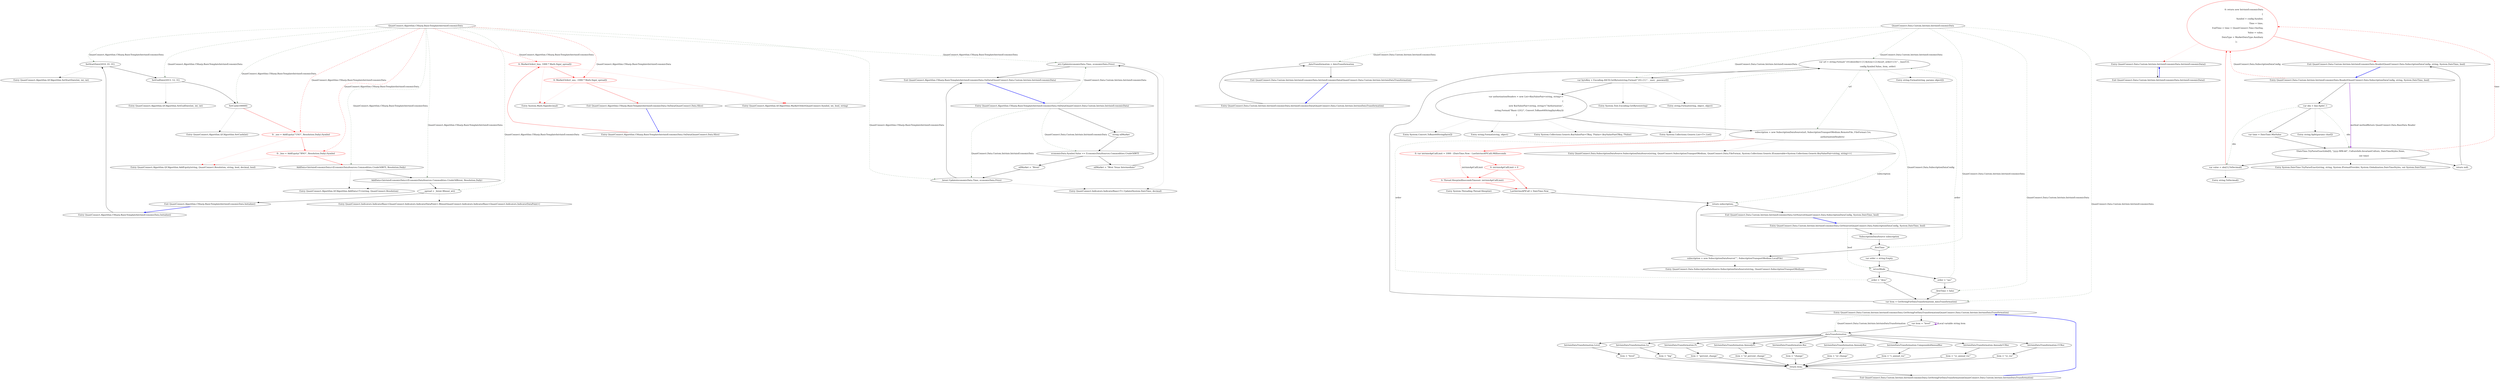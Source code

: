 digraph  {
n31 [label="QuantConnect.Algorithm.CSharp.BasicTemplateIntrinioEconomicData", span=""];
n0 [cluster="QuantConnect.Algorithm.CSharp.BasicTemplateIntrinioEconomicData.Initialize()", label="Entry QuantConnect.Algorithm.CSharp.BasicTemplateIntrinioEconomicData.Initialize()", span="43-43"];
n1 [cluster="QuantConnect.Algorithm.CSharp.BasicTemplateIntrinioEconomicData.Initialize()", label="SetStartDate(2010, 01, 01)", span="45-45"];
n2 [cluster="QuantConnect.Algorithm.CSharp.BasicTemplateIntrinioEconomicData.Initialize()", label="SetEndDate(2013, 12, 31)", span="46-46"];
n10 [cluster="QuantConnect.Algorithm.QCAlgorithm.SetStartDate(int, int, int)", label="Entry QuantConnect.Algorithm.QCAlgorithm.SetStartDate(int, int, int)", span="1093-1093"];
n3 [cluster="QuantConnect.Algorithm.CSharp.BasicTemplateIntrinioEconomicData.Initialize()", label="SetCash(100000)", span="47-47"];
n11 [cluster="QuantConnect.Algorithm.QCAlgorithm.SetEndDate(int, int, int)", label="Entry QuantConnect.Algorithm.QCAlgorithm.SetEndDate(int, int, int)", span="1118-1118"];
n4 [cluster="QuantConnect.Algorithm.CSharp.BasicTemplateIntrinioEconomicData.Initialize()", color=red, community=0, label="0: _uso = AddEquity(''USO'', Resolution.Daily).Symbol", span="53-53"];
n12 [cluster="QuantConnect.Algorithm.QCAlgorithm.SetCash(int)", label="Entry QuantConnect.Algorithm.QCAlgorithm.SetCash(int)", span="1042-1042"];
n5 [cluster="QuantConnect.Algorithm.CSharp.BasicTemplateIntrinioEconomicData.Initialize()", color=red, community=0, label="0: _bno = AddEquity(''BNO'', Resolution.Daily).Symbol", span="54-54"];
n13 [cluster="QuantConnect.Algorithm.QCAlgorithm.AddEquity(string, QuantConnect.Resolution, string, bool, decimal, bool)", label="Entry QuantConnect.Algorithm.QCAlgorithm.AddEquity(string, QuantConnect.Resolution, string, bool, decimal, bool)", span="1367-1367"];
n6 [cluster="QuantConnect.Algorithm.CSharp.BasicTemplateIntrinioEconomicData.Initialize()", label="AddData<IntrinioEconomicData>(EconomicDataSources.Commodities.CrudeOilWTI, Resolution.Daily)", span="56-56"];
n7 [cluster="QuantConnect.Algorithm.CSharp.BasicTemplateIntrinioEconomicData.Initialize()", label="AddData<IntrinioEconomicData>(EconomicDataSources.Commodities.CrudeOilBrent, Resolution.Daily)", span="57-57"];
n14 [cluster="QuantConnect.Algorithm.QCAlgorithm.AddData<T>(string, QuantConnect.Resolution)", label="Entry QuantConnect.Algorithm.QCAlgorithm.AddData<T>(string, QuantConnect.Resolution)", span="1600-1600"];
n8 [cluster="QuantConnect.Algorithm.CSharp.BasicTemplateIntrinioEconomicData.Initialize()", label="_spread = _brent.Minus(_wti)", span="58-58"];
n9 [cluster="QuantConnect.Algorithm.CSharp.BasicTemplateIntrinioEconomicData.Initialize()", label="Exit QuantConnect.Algorithm.CSharp.BasicTemplateIntrinioEconomicData.Initialize()", span="43-43"];
n15 [cluster="QuantConnect.Indicators.IndicatorBase<QuantConnect.Indicators.IndicatorDataPoint>.Minus(QuantConnect.Indicators.IndicatorBase<QuantConnect.Indicators.IndicatorDataPoint>)", label="Entry QuantConnect.Indicators.IndicatorBase<QuantConnect.Indicators.IndicatorDataPoint>.Minus(QuantConnect.Indicators.IndicatorBase<QuantConnect.Indicators.IndicatorDataPoint>)", span="170-170"];
n16 [cluster="QuantConnect.Algorithm.CSharp.BasicTemplateIntrinioEconomicData.OnData(QuantConnect.Data.Slice)", label="Entry QuantConnect.Algorithm.CSharp.BasicTemplateIntrinioEconomicData.OnData(QuantConnect.Data.Slice)", span="65-65"];
n17 [cluster="QuantConnect.Algorithm.CSharp.BasicTemplateIntrinioEconomicData.OnData(QuantConnect.Data.Slice)", color=red, community=0, label="0: MarketOrder(_bno, 1000 * Math.Sign(_spread))", span="67-67"];
n18 [cluster="QuantConnect.Algorithm.CSharp.BasicTemplateIntrinioEconomicData.OnData(QuantConnect.Data.Slice)", color=red, community=0, label="0: MarketOrder(_uso, -1000 * Math.Sign(_spread))", span="68-68"];
n20 [cluster="System.Math.Sign(decimal)", label="Entry System.Math.Sign(decimal)", span="0-0"];
n21 [cluster="QuantConnect.Algorithm.QCAlgorithm.MarketOrder(QuantConnect.Symbol, int, bool, string)", label="Entry QuantConnect.Algorithm.QCAlgorithm.MarketOrder(QuantConnect.Symbol, int, bool, string)", span="171-171"];
n19 [cluster="QuantConnect.Algorithm.CSharp.BasicTemplateIntrinioEconomicData.OnData(QuantConnect.Data.Slice)", label="Exit QuantConnect.Algorithm.CSharp.BasicTemplateIntrinioEconomicData.OnData(QuantConnect.Data.Slice)", span="65-65"];
n22 [cluster="QuantConnect.Algorithm.CSharp.BasicTemplateIntrinioEconomicData.OnData(QuantConnect.Data.Custom.Intrinio.IntrinioEconomicData)", label="Entry QuantConnect.Algorithm.CSharp.BasicTemplateIntrinioEconomicData.OnData(QuantConnect.Data.Custom.Intrinio.IntrinioEconomicData)", span="71-71"];
n23 [cluster="QuantConnect.Algorithm.CSharp.BasicTemplateIntrinioEconomicData.OnData(QuantConnect.Data.Custom.Intrinio.IntrinioEconomicData)", label="string oilMarket", span="73-73"];
n24 [cluster="QuantConnect.Algorithm.CSharp.BasicTemplateIntrinioEconomicData.OnData(QuantConnect.Data.Custom.Intrinio.IntrinioEconomicData)", label="economicData.Symbol.Value == EconomicDataSources.Commodities.CrudeOilWTI", span="74-74"];
n26 [cluster="QuantConnect.Algorithm.CSharp.BasicTemplateIntrinioEconomicData.OnData(QuantConnect.Data.Custom.Intrinio.IntrinioEconomicData)", label="_wti.Update(economicData.Time, economicData.Price)", span="77-77"];
n28 [cluster="QuantConnect.Algorithm.CSharp.BasicTemplateIntrinioEconomicData.OnData(QuantConnect.Data.Custom.Intrinio.IntrinioEconomicData)", label="_brent.Update(economicData.Time, economicData.Price)", span="82-82"];
n25 [cluster="QuantConnect.Algorithm.CSharp.BasicTemplateIntrinioEconomicData.OnData(QuantConnect.Data.Custom.Intrinio.IntrinioEconomicData)", label="oilMarket = ''West Texas Intermediate''", span="76-76"];
n27 [cluster="QuantConnect.Algorithm.CSharp.BasicTemplateIntrinioEconomicData.OnData(QuantConnect.Data.Custom.Intrinio.IntrinioEconomicData)", label="oilMarket = ''Brent''", span="81-81"];
n29 [cluster="QuantConnect.Algorithm.CSharp.BasicTemplateIntrinioEconomicData.OnData(QuantConnect.Data.Custom.Intrinio.IntrinioEconomicData)", label="Exit QuantConnect.Algorithm.CSharp.BasicTemplateIntrinioEconomicData.OnData(QuantConnect.Data.Custom.Intrinio.IntrinioEconomicData)", span="71-71"];
n30 [cluster="QuantConnect.Indicators.IndicatorBase<T>.Update(System.DateTime, decimal)", label="Entry QuantConnect.Indicators.IndicatorBase<T>.Update(System.DateTime, decimal)", span="106-106"];
m0_26 [cluster="string.Format(string, params object[])", file="IntrinioEconomicData.cs", label="Entry string.Format(string, params object[])", span="0-0"];
m0_28 [cluster="System.Text.Encoding.GetBytes(string)", file="IntrinioEconomicData.cs", label="Entry System.Text.Encoding.GetBytes(string)", span="0-0"];
m0_31 [cluster="System.Convert.ToBase64String(byte[])", file="IntrinioEconomicData.cs", label="Entry System.Convert.ToBase64String(byte[])", span="0-0"];
m0_35 [cluster="QuantConnect.Data.SubscriptionDataSource.SubscriptionDataSource(string, QuantConnect.SubscriptionTransportMedium)", file="IntrinioEconomicData.cs", label="Entry QuantConnect.Data.SubscriptionDataSource.SubscriptionDataSource(string, QuantConnect.SubscriptionTransportMedium)", span="51-51"];
m0_25 [cluster="QuantConnect.Data.Custom.Intrinio.IntrinioEconomicData.GetStringForDataTransformation(QuantConnect.Data.Custom.Intrinio.IntrinioDataTransformation)", file="IntrinioEconomicData.cs", label="Entry QuantConnect.Data.Custom.Intrinio.IntrinioEconomicData.GetStringForDataTransformation(QuantConnect.Data.Custom.Intrinio.IntrinioDataTransformation)", span="195-195"];
m0_47 [cluster="QuantConnect.Data.Custom.Intrinio.IntrinioEconomicData.GetStringForDataTransformation(QuantConnect.Data.Custom.Intrinio.IntrinioDataTransformation)", file="IntrinioEconomicData.cs", label="var item = ''level''", span="197-197"];
m0_48 [cluster="QuantConnect.Data.Custom.Intrinio.IntrinioEconomicData.GetStringForDataTransformation(QuantConnect.Data.Custom.Intrinio.IntrinioDataTransformation)", file="IntrinioEconomicData.cs", label=dataTransformation, span="198-198"];
m0_49 [cluster="QuantConnect.Data.Custom.Intrinio.IntrinioEconomicData.GetStringForDataTransformation(QuantConnect.Data.Custom.Intrinio.IntrinioDataTransformation)", file="IntrinioEconomicData.cs", label="IntrinioDataTransformation.Roc", span="200-200"];
m0_51 [cluster="QuantConnect.Data.Custom.Intrinio.IntrinioEconomicData.GetStringForDataTransformation(QuantConnect.Data.Custom.Intrinio.IntrinioDataTransformation)", file="IntrinioEconomicData.cs", label="IntrinioDataTransformation.AnnualyRoc", span="203-203"];
m0_53 [cluster="QuantConnect.Data.Custom.Intrinio.IntrinioEconomicData.GetStringForDataTransformation(QuantConnect.Data.Custom.Intrinio.IntrinioDataTransformation)", file="IntrinioEconomicData.cs", label="IntrinioDataTransformation.CompoundedAnnualRoc", span="206-206"];
m0_55 [cluster="QuantConnect.Data.Custom.Intrinio.IntrinioEconomicData.GetStringForDataTransformation(QuantConnect.Data.Custom.Intrinio.IntrinioDataTransformation)", file="IntrinioEconomicData.cs", label="IntrinioDataTransformation.AnnualyCCRoc", span="209-209"];
m0_57 [cluster="QuantConnect.Data.Custom.Intrinio.IntrinioEconomicData.GetStringForDataTransformation(QuantConnect.Data.Custom.Intrinio.IntrinioDataTransformation)", file="IntrinioEconomicData.cs", label="IntrinioDataTransformation.CCRoc", span="212-212"];
m0_59 [cluster="QuantConnect.Data.Custom.Intrinio.IntrinioEconomicData.GetStringForDataTransformation(QuantConnect.Data.Custom.Intrinio.IntrinioDataTransformation)", file="IntrinioEconomicData.cs", label="IntrinioDataTransformation.Level", span="215-215"];
m0_61 [cluster="QuantConnect.Data.Custom.Intrinio.IntrinioEconomicData.GetStringForDataTransformation(QuantConnect.Data.Custom.Intrinio.IntrinioDataTransformation)", file="IntrinioEconomicData.cs", label="IntrinioDataTransformation.Ln", span="218-218"];
m0_63 [cluster="QuantConnect.Data.Custom.Intrinio.IntrinioEconomicData.GetStringForDataTransformation(QuantConnect.Data.Custom.Intrinio.IntrinioDataTransformation)", file="IntrinioEconomicData.cs", label="IntrinioDataTransformation.Pc", span="221-221"];
m0_65 [cluster="QuantConnect.Data.Custom.Intrinio.IntrinioEconomicData.GetStringForDataTransformation(QuantConnect.Data.Custom.Intrinio.IntrinioDataTransformation)", file="IntrinioEconomicData.cs", label="IntrinioDataTransformation.AnnualyPc", span="224-224"];
m0_50 [cluster="QuantConnect.Data.Custom.Intrinio.IntrinioEconomicData.GetStringForDataTransformation(QuantConnect.Data.Custom.Intrinio.IntrinioDataTransformation)", file="IntrinioEconomicData.cs", label="item = ''change''", span="201-201"];
m0_52 [cluster="QuantConnect.Data.Custom.Intrinio.IntrinioEconomicData.GetStringForDataTransformation(QuantConnect.Data.Custom.Intrinio.IntrinioDataTransformation)", file="IntrinioEconomicData.cs", label="item = ''yr_change''", span="204-204"];
m0_54 [cluster="QuantConnect.Data.Custom.Intrinio.IntrinioEconomicData.GetStringForDataTransformation(QuantConnect.Data.Custom.Intrinio.IntrinioDataTransformation)", file="IntrinioEconomicData.cs", label="item = ''c_annual_roc''", span="207-207"];
m0_56 [cluster="QuantConnect.Data.Custom.Intrinio.IntrinioEconomicData.GetStringForDataTransformation(QuantConnect.Data.Custom.Intrinio.IntrinioDataTransformation)", file="IntrinioEconomicData.cs", label="item = ''cc_annual_roc''", span="210-210"];
m0_58 [cluster="QuantConnect.Data.Custom.Intrinio.IntrinioEconomicData.GetStringForDataTransformation(QuantConnect.Data.Custom.Intrinio.IntrinioDataTransformation)", file="IntrinioEconomicData.cs", label="item = ''cc_roc''", span="213-213"];
m0_60 [cluster="QuantConnect.Data.Custom.Intrinio.IntrinioEconomicData.GetStringForDataTransformation(QuantConnect.Data.Custom.Intrinio.IntrinioDataTransformation)", file="IntrinioEconomicData.cs", label="item = ''level''", span="216-216"];
m0_62 [cluster="QuantConnect.Data.Custom.Intrinio.IntrinioEconomicData.GetStringForDataTransformation(QuantConnect.Data.Custom.Intrinio.IntrinioDataTransformation)", file="IntrinioEconomicData.cs", label="item = ''log''", span="219-219"];
m0_64 [cluster="QuantConnect.Data.Custom.Intrinio.IntrinioEconomicData.GetStringForDataTransformation(QuantConnect.Data.Custom.Intrinio.IntrinioDataTransformation)", file="IntrinioEconomicData.cs", label="item = ''percent_change''", span="222-222"];
m0_66 [cluster="QuantConnect.Data.Custom.Intrinio.IntrinioEconomicData.GetStringForDataTransformation(QuantConnect.Data.Custom.Intrinio.IntrinioDataTransformation)", file="IntrinioEconomicData.cs", label="item = ''yr_percent_change''", span="225-225"];
m0_67 [cluster="QuantConnect.Data.Custom.Intrinio.IntrinioEconomicData.GetStringForDataTransformation(QuantConnect.Data.Custom.Intrinio.IntrinioDataTransformation)", file="IntrinioEconomicData.cs", label="return item;", span="228-228"];
m0_68 [cluster="QuantConnect.Data.Custom.Intrinio.IntrinioEconomicData.GetStringForDataTransformation(QuantConnect.Data.Custom.Intrinio.IntrinioDataTransformation)", file="IntrinioEconomicData.cs", label="Exit QuantConnect.Data.Custom.Intrinio.IntrinioEconomicData.GetStringForDataTransformation(QuantConnect.Data.Custom.Intrinio.IntrinioDataTransformation)", span="195-195"];
m0_32 [cluster="string.Format(string, object)", file="IntrinioEconomicData.cs", label="Entry string.Format(string, object)", span="0-0"];
m0_2 [cluster="QuantConnect.Data.Custom.Intrinio.IntrinioEconomicData.IntrinioEconomicData(QuantConnect.Data.Custom.Intrinio.IntrinioDataTransformation)", file="IntrinioEconomicData.cs", label="Entry QuantConnect.Data.Custom.Intrinio.IntrinioEconomicData.IntrinioEconomicData(QuantConnect.Data.Custom.Intrinio.IntrinioDataTransformation)", span="102-102"];
m0_3 [cluster="QuantConnect.Data.Custom.Intrinio.IntrinioEconomicData.IntrinioEconomicData(QuantConnect.Data.Custom.Intrinio.IntrinioDataTransformation)", file="IntrinioEconomicData.cs", label="_dataTransformation = dataTransformation", span="104-104"];
m0_4 [cluster="QuantConnect.Data.Custom.Intrinio.IntrinioEconomicData.IntrinioEconomicData(QuantConnect.Data.Custom.Intrinio.IntrinioDataTransformation)", file="IntrinioEconomicData.cs", label="Exit QuantConnect.Data.Custom.Intrinio.IntrinioEconomicData.IntrinioEconomicData(QuantConnect.Data.Custom.Intrinio.IntrinioDataTransformation)", span="102-102"];
m0_27 [cluster="string.Format(string, object, object)", file="IntrinioEconomicData.cs", label="Entry string.Format(string, object, object)", span="0-0"];
m0_0 [cluster="QuantConnect.Data.Custom.Intrinio.IntrinioEconomicData.IntrinioEconomicData()", file="IntrinioEconomicData.cs", label="Entry QuantConnect.Data.Custom.Intrinio.IntrinioEconomicData.IntrinioEconomicData()", span="94-94"];
m0_1 [cluster="QuantConnect.Data.Custom.Intrinio.IntrinioEconomicData.IntrinioEconomicData()", file="IntrinioEconomicData.cs", label="Exit QuantConnect.Data.Custom.Intrinio.IntrinioEconomicData.IntrinioEconomicData()", span="94-94"];
m0_30 [cluster="System.Collections.Generic.KeyValuePair<TKey, TValue>.KeyValuePair(TKey, TValue)", file="IntrinioEconomicData.cs", label="Entry System.Collections.Generic.KeyValuePair<TKey, TValue>.KeyValuePair(TKey, TValue)", span="0-0"];
m0_34 [cluster="System.Threading.Thread.Sleep(int)", file="IntrinioEconomicData.cs", label="Entry System.Threading.Thread.Sleep(int)", span="0-0"];
m0_29 [cluster="System.Collections.Generic.List<T>.List()", file="IntrinioEconomicData.cs", label="Entry System.Collections.Generic.List<T>.List()", span="0-0"];
m0_33 [cluster="QuantConnect.Data.SubscriptionDataSource.SubscriptionDataSource(string, QuantConnect.SubscriptionTransportMedium, QuantConnect.Data.FileFormat, System.Collections.Generic.IEnumerable<System.Collections.Generic.KeyValuePair<string, string>>)", file="IntrinioEconomicData.cs", label="Entry QuantConnect.Data.SubscriptionDataSource.SubscriptionDataSource(string, QuantConnect.SubscriptionTransportMedium, QuantConnect.Data.FileFormat, System.Collections.Generic.IEnumerable<System.Collections.Generic.KeyValuePair<string, string>>)", span="75-75"];
m0_44 [cluster="string.Split(params char[])", file="IntrinioEconomicData.cs", label="Entry string.Split(params char[])", span="0-0"];
m0_36 [cluster="QuantConnect.Data.Custom.Intrinio.IntrinioEconomicData.Reader(QuantConnect.Data.SubscriptionDataConfig, string, System.DateTime, bool)", file="IntrinioEconomicData.cs", label="Entry QuantConnect.Data.Custom.Intrinio.IntrinioEconomicData.Reader(QuantConnect.Data.SubscriptionDataConfig, string, System.DateTime, bool)", span="178-178"];
m0_37 [cluster="QuantConnect.Data.Custom.Intrinio.IntrinioEconomicData.Reader(QuantConnect.Data.SubscriptionDataConfig, string, System.DateTime, bool)", file="IntrinioEconomicData.cs", label="var obs = line.Split(',')", span="180-180"];
m0_42 [cluster="QuantConnect.Data.Custom.Intrinio.IntrinioEconomicData.Reader(QuantConnect.Data.SubscriptionDataConfig, string, System.DateTime, bool)", color=red, community=0, file="IntrinioEconomicData.cs", label="0: return new IntrinioEconomicData\r\n            {\r\n                Symbol = config.Symbol,\r\n                Time = time,\r\n                EndTime = time + QuantConnect.Time.OneDay,\r\n                Value = value,\r\n                DataType = MarketDataType.Auxiliary\r\n            };", span="185-192"];
m0_38 [cluster="QuantConnect.Data.Custom.Intrinio.IntrinioEconomicData.Reader(QuantConnect.Data.SubscriptionDataConfig, string, System.DateTime, bool)", file="IntrinioEconomicData.cs", label="var time = DateTime.MinValue", span="181-181"];
m0_39 [cluster="QuantConnect.Data.Custom.Intrinio.IntrinioEconomicData.Reader(QuantConnect.Data.SubscriptionDataConfig, string, System.DateTime, bool)", file="IntrinioEconomicData.cs", label="!DateTime.TryParseExact(obs[0], ''yyyy-MM-dd'', CultureInfo.InvariantCulture, DateTimeStyles.None,\r\n                                        out time)", span="182-183"];
m0_41 [cluster="QuantConnect.Data.Custom.Intrinio.IntrinioEconomicData.Reader(QuantConnect.Data.SubscriptionDataConfig, string, System.DateTime, bool)", file="IntrinioEconomicData.cs", label="var value = obs[1].ToDecimal()", span="184-184"];
m0_40 [cluster="QuantConnect.Data.Custom.Intrinio.IntrinioEconomicData.Reader(QuantConnect.Data.SubscriptionDataConfig, string, System.DateTime, bool)", file="IntrinioEconomicData.cs", label="return null;", span="183-183"];
m0_43 [cluster="QuantConnect.Data.Custom.Intrinio.IntrinioEconomicData.Reader(QuantConnect.Data.SubscriptionDataConfig, string, System.DateTime, bool)", file="IntrinioEconomicData.cs", label="Exit QuantConnect.Data.Custom.Intrinio.IntrinioEconomicData.Reader(QuantConnect.Data.SubscriptionDataConfig, string, System.DateTime, bool)", span="178-178"];
m0_5 [cluster="QuantConnect.Data.Custom.Intrinio.IntrinioEconomicData.GetSource(QuantConnect.Data.SubscriptionDataConfig, System.DateTime, bool)", file="IntrinioEconomicData.cs", label="Entry QuantConnect.Data.Custom.Intrinio.IntrinioEconomicData.GetSource(QuantConnect.Data.SubscriptionDataConfig, System.DateTime, bool)", span="122-122"];
m0_6 [cluster="QuantConnect.Data.Custom.Intrinio.IntrinioEconomicData.GetSource(QuantConnect.Data.SubscriptionDataConfig, System.DateTime, bool)", file="IntrinioEconomicData.cs", label="SubscriptionDataSource subscription", span="124-124"];
m0_9 [cluster="QuantConnect.Data.Custom.Intrinio.IntrinioEconomicData.GetSource(QuantConnect.Data.SubscriptionDataConfig, System.DateTime, bool)", file="IntrinioEconomicData.cs", label=isLiveMode, span="129-129"];
m0_14 [cluster="QuantConnect.Data.Custom.Intrinio.IntrinioEconomicData.GetSource(QuantConnect.Data.SubscriptionDataConfig, System.DateTime, bool)", file="IntrinioEconomicData.cs", label="var url = string.Format(''{0}identifier={1}&item={2}&sort_order={3}'', _baseUrl,\r\n                                        config.Symbol.Value, item, order)", span="143-144"];
m0_7 [cluster="QuantConnect.Data.Custom.Intrinio.IntrinioEconomicData.GetSource(QuantConnect.Data.SubscriptionDataConfig, System.DateTime, bool)", file="IntrinioEconomicData.cs", label=_firstTime, span="126-126"];
m0_8 [cluster="QuantConnect.Data.Custom.Intrinio.IntrinioEconomicData.GetSource(QuantConnect.Data.SubscriptionDataConfig, System.DateTime, bool)", file="IntrinioEconomicData.cs", label="var order = string.Empty", span="128-128"];
m0_22 [cluster="QuantConnect.Data.Custom.Intrinio.IntrinioEconomicData.GetSource(QuantConnect.Data.SubscriptionDataConfig, System.DateTime, bool)", file="IntrinioEconomicData.cs", label="subscription = new SubscriptionDataSource('''', SubscriptionTransportMedium.LocalFile)", span="161-161"];
m0_10 [cluster="QuantConnect.Data.Custom.Intrinio.IntrinioEconomicData.GetSource(QuantConnect.Data.SubscriptionDataConfig, System.DateTime, bool)", file="IntrinioEconomicData.cs", label="order = ''desc''", span="132-132"];
m0_11 [cluster="QuantConnect.Data.Custom.Intrinio.IntrinioEconomicData.GetSource(QuantConnect.Data.SubscriptionDataConfig, System.DateTime, bool)", file="IntrinioEconomicData.cs", label="order = ''asc''", span="137-137"];
m0_12 [cluster="QuantConnect.Data.Custom.Intrinio.IntrinioEconomicData.GetSource(QuantConnect.Data.SubscriptionDataConfig, System.DateTime, bool)", file="IntrinioEconomicData.cs", label="_firstTime = false", span="139-139"];
m0_13 [cluster="QuantConnect.Data.Custom.Intrinio.IntrinioEconomicData.GetSource(QuantConnect.Data.SubscriptionDataConfig, System.DateTime, bool)", file="IntrinioEconomicData.cs", label="var item = GetStringForDataTransformation(_dataTransformation)", span="142-142"];
m0_15 [cluster="QuantConnect.Data.Custom.Intrinio.IntrinioEconomicData.GetSource(QuantConnect.Data.SubscriptionDataConfig, System.DateTime, bool)", file="IntrinioEconomicData.cs", label="var byteKey = Encoding.ASCII.GetBytes(string.Format(''{0}:{1}'', _user, _password))", span="145-145"];
m0_17 [cluster="QuantConnect.Data.Custom.Intrinio.IntrinioEconomicData.GetSource(QuantConnect.Data.SubscriptionDataConfig, System.DateTime, bool)", file="IntrinioEconomicData.cs", label="subscription = new SubscriptionDataSource(url, SubscriptionTransportMedium.RemoteFile, FileFormat.Csv,\r\n                                                          authorizationHeaders)", span="152-153"];
m0_16 [cluster="QuantConnect.Data.Custom.Intrinio.IntrinioEconomicData.GetSource(QuantConnect.Data.SubscriptionDataConfig, System.DateTime, bool)", file="IntrinioEconomicData.cs", label="var authorizationHeaders = new List<KeyValuePair<string, string>>\r\n                {\r\n                    new KeyValuePair<string, string>(''Authorization'',\r\n                                                     string.Format(''Basic ({0})'', Convert.ToBase64String(byteKey)))\r\n                }", span="146-150"];
m0_18 [cluster="QuantConnect.Data.Custom.Intrinio.IntrinioEconomicData.GetSource(QuantConnect.Data.SubscriptionDataConfig, System.DateTime, bool)", color=red, community=0, file="IntrinioEconomicData.cs", label="0: var intrinioApiCallLimit = 1000 - (DateTime.Now - LastIntrinoAPICall).Milliseconds", span="155-155"];
m0_23 [cluster="QuantConnect.Data.Custom.Intrinio.IntrinioEconomicData.GetSource(QuantConnect.Data.SubscriptionDataConfig, System.DateTime, bool)", file="IntrinioEconomicData.cs", label="return subscription;", span="163-163"];
m0_19 [cluster="QuantConnect.Data.Custom.Intrinio.IntrinioEconomicData.GetSource(QuantConnect.Data.SubscriptionDataConfig, System.DateTime, bool)", color=red, community=0, file="IntrinioEconomicData.cs", label="0: intrinioApiCallLimit > 0", span="156-156"];
m0_20 [cluster="QuantConnect.Data.Custom.Intrinio.IntrinioEconomicData.GetSource(QuantConnect.Data.SubscriptionDataConfig, System.DateTime, bool)", color=red, community=0, file="IntrinioEconomicData.cs", label="0: Thread.Sleep(millisecondsTimeout: intrinioApiCallLimit)", span="156-156"];
m0_21 [cluster="QuantConnect.Data.Custom.Intrinio.IntrinioEconomicData.GetSource(QuantConnect.Data.SubscriptionDataConfig, System.DateTime, bool)", file="IntrinioEconomicData.cs", label="LastIntrinoAPICall = DateTime.Now", span="157-157"];
m0_24 [cluster="QuantConnect.Data.Custom.Intrinio.IntrinioEconomicData.GetSource(QuantConnect.Data.SubscriptionDataConfig, System.DateTime, bool)", file="IntrinioEconomicData.cs", label="Exit QuantConnect.Data.Custom.Intrinio.IntrinioEconomicData.GetSource(QuantConnect.Data.SubscriptionDataConfig, System.DateTime, bool)", span="122-122"];
m0_45 [cluster="System.DateTime.TryParseExact(string, string, System.IFormatProvider, System.Globalization.DateTimeStyles, out System.DateTime)", file="IntrinioEconomicData.cs", label="Entry System.DateTime.TryParseExact(string, string, System.IFormatProvider, System.Globalization.DateTimeStyles, out System.DateTime)", span="0-0"];
m0_46 [cluster="string.ToDecimal()", file="IntrinioEconomicData.cs", label="Entry string.ToDecimal()", span="248-248"];
m0_69 [file="IntrinioEconomicData.cs", label="QuantConnect.Data.Custom.Intrinio.IntrinioEconomicData", span=""];
n31 -> n1  [color=darkseagreen4, key=1, label="QuantConnect.Algorithm.CSharp.BasicTemplateIntrinioEconomicData", style=dashed];
n31 -> n2  [color=darkseagreen4, key=1, label="QuantConnect.Algorithm.CSharp.BasicTemplateIntrinioEconomicData", style=dashed];
n31 -> n3  [color=darkseagreen4, key=1, label="QuantConnect.Algorithm.CSharp.BasicTemplateIntrinioEconomicData", style=dashed];
n31 -> n4  [color=red, key=1, label="QuantConnect.Algorithm.CSharp.BasicTemplateIntrinioEconomicData", style=dashed];
n31 -> n5  [color=red, key=1, label="QuantConnect.Algorithm.CSharp.BasicTemplateIntrinioEconomicData", style=dashed];
n31 -> n6  [color=darkseagreen4, key=1, label="QuantConnect.Algorithm.CSharp.BasicTemplateIntrinioEconomicData", style=dashed];
n31 -> n7  [color=darkseagreen4, key=1, label="QuantConnect.Algorithm.CSharp.BasicTemplateIntrinioEconomicData", style=dashed];
n31 -> n8  [color=darkseagreen4, key=1, label="QuantConnect.Algorithm.CSharp.BasicTemplateIntrinioEconomicData", style=dashed];
n31 -> n17  [color=red, key=1, label="QuantConnect.Algorithm.CSharp.BasicTemplateIntrinioEconomicData", style=dashed];
n31 -> n18  [color=red, key=1, label="QuantConnect.Algorithm.CSharp.BasicTemplateIntrinioEconomicData", style=dashed];
n31 -> n26  [color=darkseagreen4, key=1, label="QuantConnect.Algorithm.CSharp.BasicTemplateIntrinioEconomicData", style=dashed];
n31 -> n28  [color=darkseagreen4, key=1, label="QuantConnect.Algorithm.CSharp.BasicTemplateIntrinioEconomicData", style=dashed];
n0 -> n1  [key=0, style=solid];
n1 -> n2  [key=0, style=solid];
n1 -> n10  [key=2, style=dotted];
n2 -> n3  [key=0, style=solid];
n2 -> n11  [key=2, style=dotted];
n3 -> n4  [color=red, key=0, style=solid];
n3 -> n12  [key=2, style=dotted];
n4 -> n5  [color=red, key=0, style=solid];
n4 -> n13  [color=red, key=2, style=dotted];
n5 -> n6  [color=red, key=0, style=solid];
n5 -> n13  [color=red, key=2, style=dotted];
n6 -> n7  [key=0, style=solid];
n6 -> n14  [key=2, style=dotted];
n7 -> n8  [key=0, style=solid];
n7 -> n14  [key=2, style=dotted];
n8 -> n9  [key=0, style=solid];
n8 -> n15  [key=2, style=dotted];
n9 -> n0  [color=blue, key=0, style=bold];
n16 -> n17  [color=red, key=0, style=solid];
n17 -> n18  [color=red, key=0, style=solid];
n17 -> n20  [color=red, key=2, style=dotted];
n17 -> n21  [color=red, key=2, style=dotted];
n18 -> n19  [color=red, key=0, style=solid];
n18 -> n20  [color=red, key=2, style=dotted];
n18 -> n21  [color=red, key=2, style=dotted];
n19 -> n16  [color=blue, key=0, style=bold];
n22 -> n23  [key=0, style=solid];
n22 -> n24  [color=darkseagreen4, key=1, label="QuantConnect.Data.Custom.Intrinio.IntrinioEconomicData", style=dashed];
n22 -> n26  [color=darkseagreen4, key=1, label="QuantConnect.Data.Custom.Intrinio.IntrinioEconomicData", style=dashed];
n22 -> n28  [color=darkseagreen4, key=1, label="QuantConnect.Data.Custom.Intrinio.IntrinioEconomicData", style=dashed];
n23 -> n24  [key=0, style=solid];
n24 -> n25  [key=0, style=solid];
n24 -> n27  [key=0, style=solid];
n26 -> n29  [key=0, style=solid];
n26 -> n30  [key=2, style=dotted];
n28 -> n29  [key=0, style=solid];
n28 -> n30  [key=2, style=dotted];
n25 -> n26  [key=0, style=solid];
n27 -> n28  [key=0, style=solid];
n29 -> n22  [color=blue, key=0, style=bold];
m0_25 -> m0_47  [key=0, style=solid];
m0_25 -> m0_48  [color=darkseagreen4, key=1, label="QuantConnect.Data.Custom.Intrinio.IntrinioDataTransformation", style=dashed];
m0_47 -> m0_48  [key=0, style=solid];
m0_47 -> m0_47  [color=darkorchid, key=3, label="Local variable string item", style=bold];
m0_48 -> m0_49  [key=0, style=solid];
m0_48 -> m0_51  [key=0, style=solid];
m0_48 -> m0_53  [key=0, style=solid];
m0_48 -> m0_55  [key=0, style=solid];
m0_48 -> m0_57  [key=0, style=solid];
m0_48 -> m0_59  [key=0, style=solid];
m0_48 -> m0_61  [key=0, style=solid];
m0_48 -> m0_63  [key=0, style=solid];
m0_48 -> m0_65  [key=0, style=solid];
m0_49 -> m0_50  [key=0, style=solid];
m0_51 -> m0_52  [key=0, style=solid];
m0_53 -> m0_54  [key=0, style=solid];
m0_55 -> m0_56  [key=0, style=solid];
m0_57 -> m0_58  [key=0, style=solid];
m0_59 -> m0_60  [key=0, style=solid];
m0_61 -> m0_62  [key=0, style=solid];
m0_63 -> m0_64  [key=0, style=solid];
m0_65 -> m0_66  [key=0, style=solid];
m0_50 -> m0_67  [key=0, style=solid];
m0_52 -> m0_67  [key=0, style=solid];
m0_54 -> m0_67  [key=0, style=solid];
m0_56 -> m0_67  [key=0, style=solid];
m0_58 -> m0_67  [key=0, style=solid];
m0_60 -> m0_67  [key=0, style=solid];
m0_62 -> m0_67  [key=0, style=solid];
m0_64 -> m0_67  [key=0, style=solid];
m0_66 -> m0_67  [key=0, style=solid];
m0_67 -> m0_68  [key=0, style=solid];
m0_68 -> m0_25  [color=blue, key=0, style=bold];
m0_2 -> m0_3  [key=0, style=solid];
m0_3 -> m0_4  [key=0, style=solid];
m0_4 -> m0_2  [color=blue, key=0, style=bold];
m0_0 -> m0_1  [key=0, style=solid];
m0_1 -> m0_0  [color=blue, key=0, style=bold];
m0_36 -> m0_37  [key=0, style=solid];
m0_36 -> m0_42  [color=red, key=1, label="QuantConnect.Data.SubscriptionDataConfig", style=dashed];
m0_36 -> m0_39  [color=darkorchid, key=3, label="method methodReturn QuantConnect.Data.BaseData Reader", style=bold];
m0_37 -> m0_38  [key=0, style=solid];
m0_37 -> m0_44  [key=2, style=dotted];
m0_37 -> m0_39  [color=darkseagreen4, key=1, label=obs, style=dashed];
m0_37 -> m0_41  [color=darkseagreen4, key=1, label=obs, style=dashed];
m0_42 -> m0_43  [color=red, key=0, style=solid];
m0_42 -> m0_0  [color=red, key=2, style=dotted];
m0_38 -> m0_39  [key=0, style=solid];
m0_39 -> m0_40  [key=0, style=solid];
m0_39 -> m0_41  [key=0, style=solid];
m0_39 -> m0_45  [key=2, style=dotted];
m0_39 -> m0_42  [color=red, key=1, label=time, style=dashed];
m0_41 -> m0_42  [color=red, key=0, style=solid];
m0_41 -> m0_46  [key=2, style=dotted];
m0_40 -> m0_43  [key=0, style=solid];
m0_43 -> m0_36  [color=blue, key=0, style=bold];
m0_5 -> m0_6  [key=0, style=solid];
m0_5 -> m0_9  [color=darkseagreen4, key=1, label=bool, style=dashed];
m0_5 -> m0_14  [color=darkseagreen4, key=1, label="QuantConnect.Data.SubscriptionDataConfig", style=dashed];
m0_6 -> m0_7  [key=0, style=solid];
m0_9 -> m0_10  [key=0, style=solid];
m0_9 -> m0_11  [key=0, style=solid];
m0_14 -> m0_15  [key=0, style=solid];
m0_14 -> m0_26  [key=2, style=dotted];
m0_14 -> m0_17  [color=darkseagreen4, key=1, label=url, style=dashed];
m0_7 -> m0_8  [key=0, style=solid];
m0_7 -> m0_22  [key=0, style=solid];
m0_8 -> m0_9  [key=0, style=solid];
m0_22 -> m0_23  [key=0, style=solid];
m0_22 -> m0_35  [key=2, style=dotted];
m0_10 -> m0_13  [key=0, style=solid];
m0_10 -> m0_14  [color=darkseagreen4, key=1, label=order, style=dashed];
m0_11 -> m0_12  [key=0, style=solid];
m0_11 -> m0_14  [color=darkseagreen4, key=1, label=order, style=dashed];
m0_12 -> m0_13  [key=0, style=solid];
m0_13 -> m0_14  [key=0, style=solid];
m0_13 -> m0_25  [key=2, style=dotted];
m0_15 -> m0_16  [key=0, style=solid];
m0_15 -> m0_27  [key=2, style=dotted];
m0_15 -> m0_28  [key=2, style=dotted];
m0_17 -> m0_18  [color=red, key=0, style=solid];
m0_17 -> m0_33  [key=2, style=dotted];
m0_17 -> m0_23  [color=darkseagreen4, key=1, label=subscription, style=dashed];
m0_16 -> m0_17  [key=0, style=solid];
m0_16 -> m0_29  [key=2, style=dotted];
m0_16 -> m0_30  [key=2, style=dotted];
m0_16 -> m0_31  [key=2, style=dotted];
m0_16 -> m0_32  [key=2, style=dotted];
m0_18 -> m0_19  [color=red, key=0, style=solid];
m0_18 -> m0_20  [color=red, key=1, label=intrinioApiCallLimit, style=dashed];
m0_23 -> m0_24  [key=0, style=solid];
m0_19 -> m0_20  [color=red, key=0, style=solid];
m0_19 -> m0_21  [color=red, key=0, style=solid];
m0_20 -> m0_21  [color=red, key=0, style=solid];
m0_20 -> m0_34  [color=red, key=2, style=dotted];
m0_21 -> m0_23  [key=0, style=solid];
m0_24 -> m0_5  [color=blue, key=0, style=bold];
m0_69 -> m0_3  [color=darkseagreen4, key=1, label="QuantConnect.Data.Custom.Intrinio.IntrinioEconomicData", style=dashed];
m0_69 -> m0_7  [color=darkseagreen4, key=1, label="QuantConnect.Data.Custom.Intrinio.IntrinioEconomicData", style=dashed];
m0_69 -> m0_12  [color=darkseagreen4, key=1, label="QuantConnect.Data.Custom.Intrinio.IntrinioEconomicData", style=dashed];
m0_69 -> m0_13  [color=darkseagreen4, key=1, label="QuantConnect.Data.Custom.Intrinio.IntrinioEconomicData", style=dashed];
m0_69 -> m0_14  [color=darkseagreen4, key=1, label="QuantConnect.Data.Custom.Intrinio.IntrinioEconomicData", style=dashed];
m0_69 -> m0_15  [color=darkseagreen4, key=1, label="QuantConnect.Data.Custom.Intrinio.IntrinioEconomicData", style=dashed];
}
